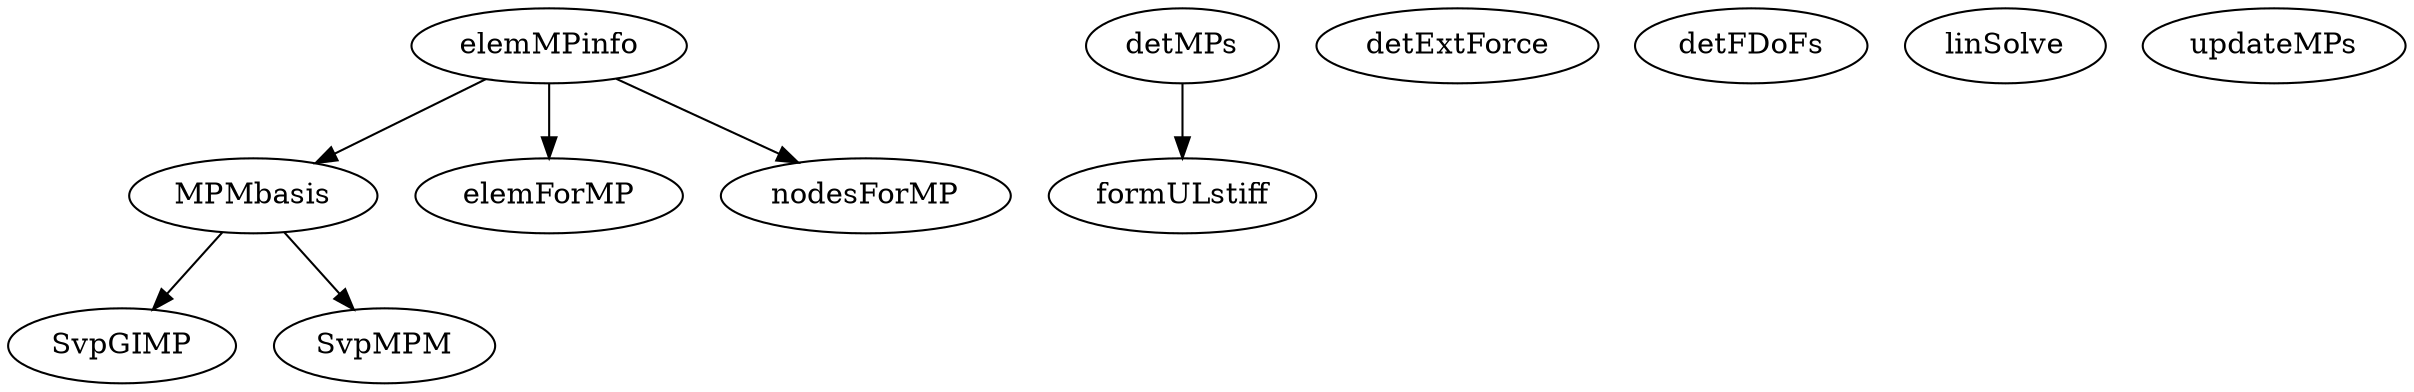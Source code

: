 /* Created by mdot for Matlab */
digraph m2html {
  MPMbasis -> SvpGIMP;
  MPMbasis -> SvpMPM;
  detMPs -> formULstiff;
  elemMPinfo -> MPMbasis;
  elemMPinfo -> elemForMP;
  elemMPinfo -> nodesForMP;

  MPMbasis [URL="MPMbasis.html"];
  SvpGIMP [URL="SvpGIMP.html"];
  SvpMPM [URL="SvpMPM.html"];
  detExtForce [URL="detExtForce.html"];
  detFDoFs [URL="detFDoFs.html"];
  detMPs [URL="detMPs.html"];
  elemForMP [URL="elemForMP.html"];
  elemMPinfo [URL="elemMPinfo.html"];
  formULstiff [URL="formULstiff.html"];
  linSolve [URL="linSolve.html"];
  nodesForMP [URL="nodesForMP.html"];
  updateMPs [URL="updateMPs.html"];
}